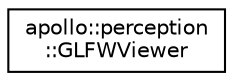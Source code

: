 digraph "Graphical Class Hierarchy"
{
  edge [fontname="Helvetica",fontsize="10",labelfontname="Helvetica",labelfontsize="10"];
  node [fontname="Helvetica",fontsize="10",shape=record];
  rankdir="LR";
  Node1 [label="apollo::perception\l::GLFWViewer",height=0.2,width=0.4,color="black", fillcolor="white", style="filled",URL="$classapollo_1_1perception_1_1GLFWViewer.html"];
}
